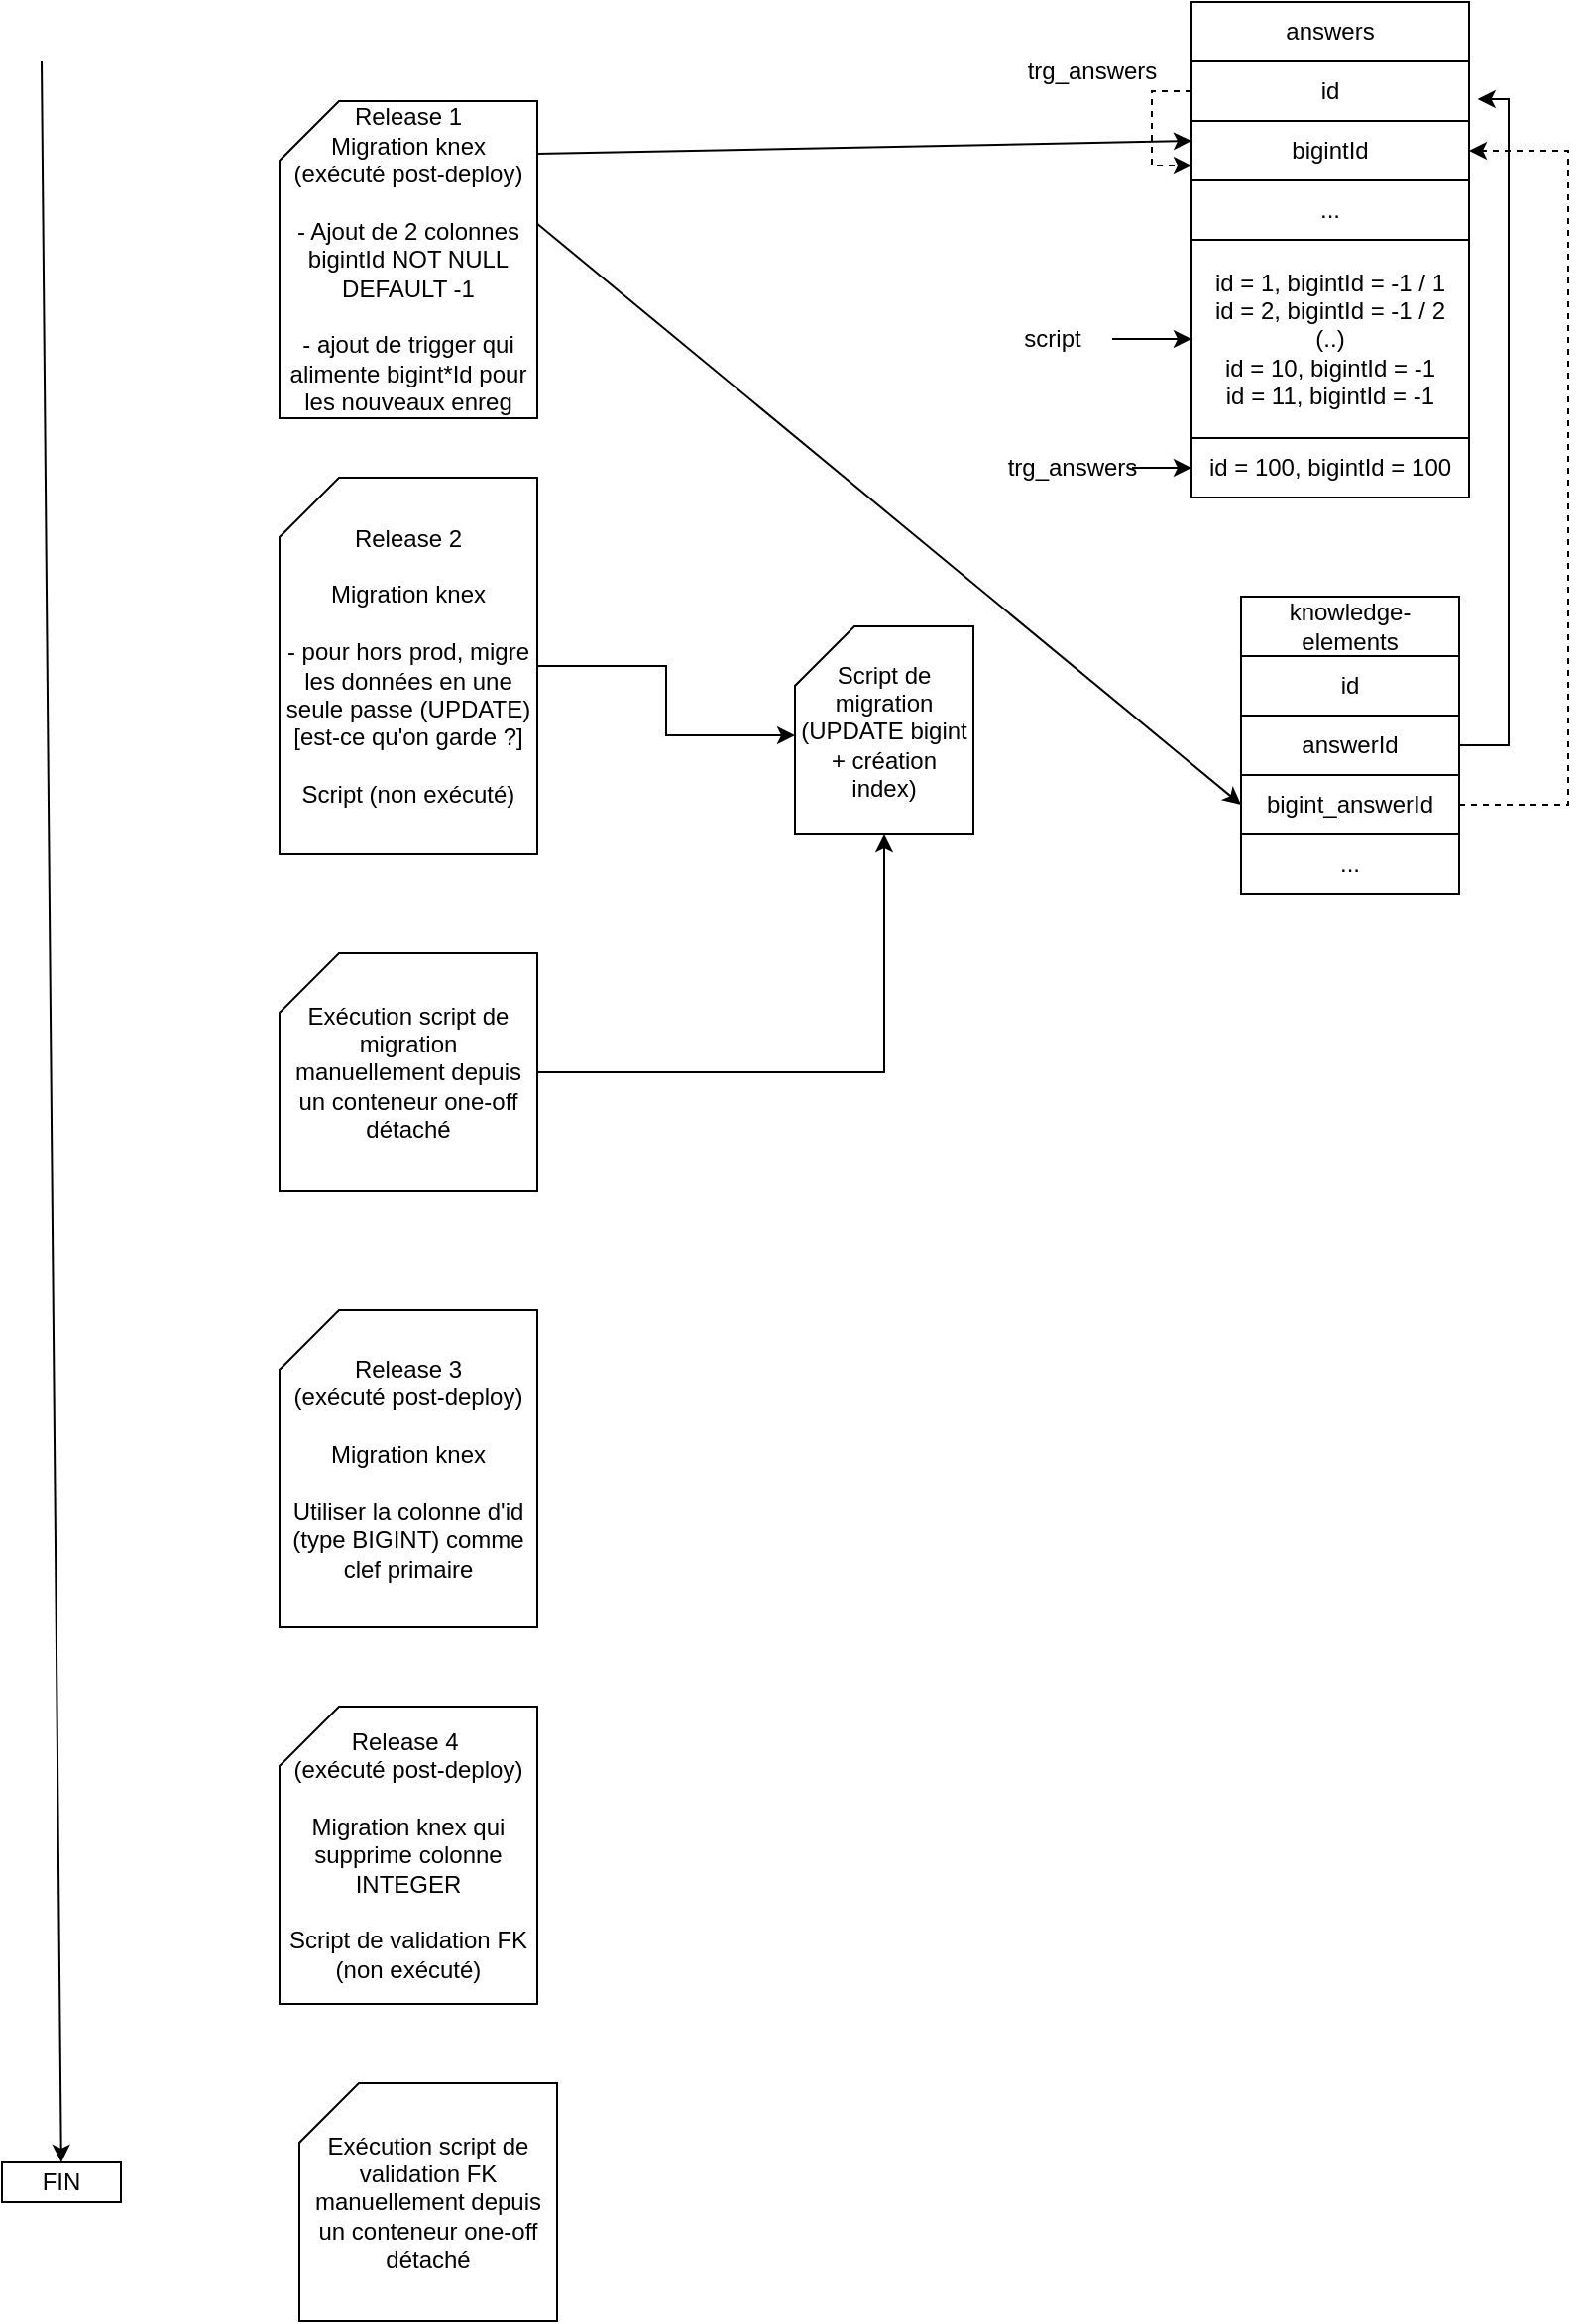 <mxfile version="15.8.7" type="device"><diagram id="i5dMR-0AGUxr34yGE_49" name="Page-1"><mxGraphModel dx="2204" dy="878" grid="1" gridSize="10" guides="1" tooltips="1" connect="1" arrows="1" fold="1" page="1" pageScale="1" pageWidth="850" pageHeight="1100" math="0" shadow="0"><root><mxCell id="0"/><mxCell id="1" parent="0"/><mxCell id="wyixUUJd80cPKd8PhlLv-2" value="answers" style="rounded=0;whiteSpace=wrap;html=1;" parent="1" vertex="1"><mxGeometry x="410" y="120" width="140" height="30" as="geometry"/></mxCell><mxCell id="wyixUUJd80cPKd8PhlLv-19" style="edgeStyle=orthogonalEdgeStyle;rounded=0;orthogonalLoop=1;jettySize=auto;html=1;exitX=0;exitY=0.5;exitDx=0;exitDy=0;entryX=0;entryY=0.75;entryDx=0;entryDy=0;dashed=1;startArrow=none;startFill=0;endArrow=classic;endFill=1;" parent="1" source="wyixUUJd80cPKd8PhlLv-3" target="wyixUUJd80cPKd8PhlLv-4" edge="1"><mxGeometry relative="1" as="geometry"><Array as="points"><mxPoint x="390" y="165"/><mxPoint x="390" y="203"/></Array></mxGeometry></mxCell><mxCell id="wyixUUJd80cPKd8PhlLv-3" value="id" style="rounded=0;whiteSpace=wrap;html=1;" parent="1" vertex="1"><mxGeometry x="410" y="150" width="140" height="30" as="geometry"/></mxCell><mxCell id="wyixUUJd80cPKd8PhlLv-4" value="bigintId" style="rounded=0;whiteSpace=wrap;html=1;" parent="1" vertex="1"><mxGeometry x="410" y="180" width="140" height="30" as="geometry"/></mxCell><mxCell id="wyixUUJd80cPKd8PhlLv-5" value="..." style="rounded=0;whiteSpace=wrap;html=1;" parent="1" vertex="1"><mxGeometry x="410" y="210" width="140" height="30" as="geometry"/></mxCell><mxCell id="wyixUUJd80cPKd8PhlLv-6" value="knowledge-elements" style="rounded=0;whiteSpace=wrap;html=1;" parent="1" vertex="1"><mxGeometry x="435" y="420" width="110" height="30" as="geometry"/></mxCell><mxCell id="wyixUUJd80cPKd8PhlLv-7" value="id" style="rounded=0;whiteSpace=wrap;html=1;" parent="1" vertex="1"><mxGeometry x="435" y="450" width="110" height="30" as="geometry"/></mxCell><mxCell id="wyixUUJd80cPKd8PhlLv-8" value="answerId" style="rounded=0;whiteSpace=wrap;html=1;" parent="1" vertex="1"><mxGeometry x="435" y="480" width="110" height="30" as="geometry"/></mxCell><mxCell id="wyixUUJd80cPKd8PhlLv-9" value="..." style="rounded=0;whiteSpace=wrap;html=1;" parent="1" vertex="1"><mxGeometry x="435" y="540" width="110" height="30" as="geometry"/></mxCell><mxCell id="wyixUUJd80cPKd8PhlLv-10" value="bigint_answerId" style="rounded=0;whiteSpace=wrap;html=1;" parent="1" vertex="1"><mxGeometry x="435" y="510" width="110" height="30" as="geometry"/></mxCell><mxCell id="wyixUUJd80cPKd8PhlLv-11" value="id = 1, bigintId = -1 / 1&lt;br&gt;id = 2, bigintId = -1 / 2&lt;br&gt;(..)&lt;br&gt;id = 10, bigintId = -1&lt;br&gt;id = 11, bigintId = -1" style="rounded=0;whiteSpace=wrap;html=1;" parent="1" vertex="1"><mxGeometry x="410" y="240" width="140" height="100" as="geometry"/></mxCell><mxCell id="wyixUUJd80cPKd8PhlLv-12" value="Release 1&lt;br&gt;Migration knex&lt;br&gt;(exécuté post-deploy)&lt;br&gt;&lt;br&gt;- Ajout de 2 colonnes bigintId NOT NULL DEFAULT -1&lt;br&gt;&lt;br&gt;- ajout de trigger qui alimente bigint*Id pour les nouveaux enreg" style="shape=card;whiteSpace=wrap;html=1;" parent="1" vertex="1"><mxGeometry x="-50" y="170" width="130" height="160" as="geometry"/></mxCell><mxCell id="wyixUUJd80cPKd8PhlLv-15" value="" style="endArrow=classic;html=1;rounded=0;entryX=1.031;entryY=0.633;entryDx=0;entryDy=0;entryPerimeter=0;" parent="1" source="wyixUUJd80cPKd8PhlLv-8" target="wyixUUJd80cPKd8PhlLv-3" edge="1"><mxGeometry width="50" height="50" relative="1" as="geometry"><mxPoint x="538" y="410" as="sourcePoint"/><mxPoint x="730" y="410" as="targetPoint"/><Array as="points"><mxPoint x="570" y="495"/><mxPoint x="570" y="169"/></Array></mxGeometry></mxCell><mxCell id="wyixUUJd80cPKd8PhlLv-16" value="" style="endArrow=classic;html=1;rounded=0;exitX=0.999;exitY=0.166;exitDx=0;exitDy=0;exitPerimeter=0;" parent="1" source="wyixUUJd80cPKd8PhlLv-12" edge="1"><mxGeometry width="50" height="50" relative="1" as="geometry"><mxPoint x="200" y="470" as="sourcePoint"/><mxPoint x="410" y="190" as="targetPoint"/></mxGeometry></mxCell><mxCell id="wyixUUJd80cPKd8PhlLv-17" value="" style="endArrow=classic;html=1;rounded=0;entryX=1;entryY=0.5;entryDx=0;entryDy=0;dashed=1;" parent="1" source="wyixUUJd80cPKd8PhlLv-10" target="wyixUUJd80cPKd8PhlLv-4" edge="1"><mxGeometry width="50" height="50" relative="1" as="geometry"><mxPoint x="200" y="470" as="sourcePoint"/><mxPoint x="250" y="420" as="targetPoint"/><Array as="points"><mxPoint x="600" y="525"/><mxPoint x="600" y="195"/></Array></mxGeometry></mxCell><mxCell id="wyixUUJd80cPKd8PhlLv-20" value="" style="endArrow=classic;html=1;rounded=0;exitX=0.999;exitY=0.386;exitDx=0;exitDy=0;exitPerimeter=0;entryX=0;entryY=0.5;entryDx=0;entryDy=0;" parent="1" source="wyixUUJd80cPKd8PhlLv-12" target="wyixUUJd80cPKd8PhlLv-10" edge="1"><mxGeometry width="50" height="50" relative="1" as="geometry"><mxPoint x="200" y="470" as="sourcePoint"/><mxPoint x="250" y="420" as="targetPoint"/></mxGeometry></mxCell><mxCell id="wyixUUJd80cPKd8PhlLv-35" style="edgeStyle=orthogonalEdgeStyle;rounded=0;orthogonalLoop=1;jettySize=auto;html=1;entryX=0;entryY=0;entryDx=0;entryDy=55;entryPerimeter=0;startArrow=none;startFill=0;endArrow=classic;endFill=1;" parent="1" source="wyixUUJd80cPKd8PhlLv-21" target="wyixUUJd80cPKd8PhlLv-31" edge="1"><mxGeometry relative="1" as="geometry"/></mxCell><mxCell id="wyixUUJd80cPKd8PhlLv-21" value="&lt;span&gt;Release 2&lt;br&gt;&lt;br&gt;Migration knex&lt;br&gt;&lt;br&gt;&lt;/span&gt;- pour hors prod, migre les données en une seule passe (UPDATE)&lt;br&gt;[est-ce qu'on garde ?]&lt;br&gt;&lt;br&gt;&lt;span&gt;Script (non exécuté)&lt;/span&gt;" style="shape=card;whiteSpace=wrap;html=1;" parent="1" vertex="1"><mxGeometry x="-50" y="360" width="130" height="190" as="geometry"/></mxCell><mxCell id="wyixUUJd80cPKd8PhlLv-22" value="" style="endArrow=classic;html=1;rounded=0;" parent="1" target="wyixUUJd80cPKd8PhlLv-23" edge="1"><mxGeometry width="50" height="50" relative="1" as="geometry"><mxPoint x="-170" y="150" as="sourcePoint"/><mxPoint x="-170" y="760" as="targetPoint"/></mxGeometry></mxCell><mxCell id="wyixUUJd80cPKd8PhlLv-23" value="FIN" style="rounded=0;whiteSpace=wrap;html=1;" parent="1" vertex="1"><mxGeometry x="-190" y="1210" width="60" height="20" as="geometry"/></mxCell><mxCell id="wyixUUJd80cPKd8PhlLv-24" value="trg_answers" style="text;html=1;strokeColor=none;fillColor=none;align=center;verticalAlign=middle;whiteSpace=wrap;rounded=0;" parent="1" vertex="1"><mxGeometry x="330" y="140" width="60" height="30" as="geometry"/></mxCell><mxCell id="wyixUUJd80cPKd8PhlLv-25" value="id = 100, bigintId = 100" style="rounded=0;whiteSpace=wrap;html=1;" parent="1" vertex="1"><mxGeometry x="410" y="340" width="140" height="30" as="geometry"/></mxCell><mxCell id="wyixUUJd80cPKd8PhlLv-27" style="edgeStyle=orthogonalEdgeStyle;rounded=0;orthogonalLoop=1;jettySize=auto;html=1;startArrow=none;startFill=0;endArrow=classic;endFill=1;" parent="1" source="wyixUUJd80cPKd8PhlLv-26" target="wyixUUJd80cPKd8PhlLv-25" edge="1"><mxGeometry relative="1" as="geometry"/></mxCell><mxCell id="wyixUUJd80cPKd8PhlLv-26" value="trg_answers" style="text;html=1;strokeColor=none;fillColor=none;align=center;verticalAlign=middle;whiteSpace=wrap;rounded=0;" parent="1" vertex="1"><mxGeometry x="320" y="340" width="60" height="30" as="geometry"/></mxCell><mxCell id="wyixUUJd80cPKd8PhlLv-29" value="Release 3&lt;br&gt;(exécuté post-deploy)&lt;br&gt;&lt;br&gt;Migration knex&lt;br&gt;&lt;br&gt;Utiliser la colonne d'id (type BIGINT) comme clef primaire" style="shape=card;whiteSpace=wrap;html=1;" parent="1" vertex="1"><mxGeometry x="-50" y="780" width="130" height="160" as="geometry"/></mxCell><mxCell id="wyixUUJd80cPKd8PhlLv-36" style="edgeStyle=orthogonalEdgeStyle;rounded=0;orthogonalLoop=1;jettySize=auto;html=1;startArrow=none;startFill=0;endArrow=classic;endFill=1;" parent="1" source="wyixUUJd80cPKd8PhlLv-30" target="wyixUUJd80cPKd8PhlLv-31" edge="1"><mxGeometry relative="1" as="geometry"><mxPoint x="250" y="520" as="targetPoint"/></mxGeometry></mxCell><mxCell id="wyixUUJd80cPKd8PhlLv-30" value="Exécution script de migration manuellement depuis un conteneur one-off détaché" style="shape=card;whiteSpace=wrap;html=1;" parent="1" vertex="1"><mxGeometry x="-50" y="600" width="130" height="120" as="geometry"/></mxCell><mxCell id="wyixUUJd80cPKd8PhlLv-31" value="Script de migration&lt;br&gt;(UPDATE bigint + création index)" style="shape=card;whiteSpace=wrap;html=1;" parent="1" vertex="1"><mxGeometry x="210" y="435" width="90" height="105" as="geometry"/></mxCell><mxCell id="wyixUUJd80cPKd8PhlLv-34" style="edgeStyle=orthogonalEdgeStyle;rounded=0;orthogonalLoop=1;jettySize=auto;html=1;exitX=1;exitY=0.5;exitDx=0;exitDy=0;startArrow=none;startFill=0;endArrow=classic;endFill=1;" parent="1" source="wyixUUJd80cPKd8PhlLv-32" target="wyixUUJd80cPKd8PhlLv-11" edge="1"><mxGeometry relative="1" as="geometry"/></mxCell><mxCell id="wyixUUJd80cPKd8PhlLv-32" value="script" style="text;html=1;strokeColor=none;fillColor=none;align=center;verticalAlign=middle;whiteSpace=wrap;rounded=0;" parent="1" vertex="1"><mxGeometry x="310" y="275" width="60" height="30" as="geometry"/></mxCell><mxCell id="bCb5EjA81m6uGJG4CzmK-1" value="Release 4&amp;nbsp;&lt;br&gt;(exécuté post-deploy)&lt;br&gt;&lt;br&gt;Migration knex qui supprime colonne INTEGER&lt;br&gt;&lt;br&gt;Script de validation FK (non exécuté)" style="shape=card;whiteSpace=wrap;html=1;" vertex="1" parent="1"><mxGeometry x="-50" y="980" width="130" height="150" as="geometry"/></mxCell><mxCell id="bCb5EjA81m6uGJG4CzmK-2" value="Exécution script de validation FK manuellement depuis un conteneur one-off détaché" style="shape=card;whiteSpace=wrap;html=1;" vertex="1" parent="1"><mxGeometry x="-40" y="1170" width="130" height="120" as="geometry"/></mxCell></root></mxGraphModel></diagram></mxfile>